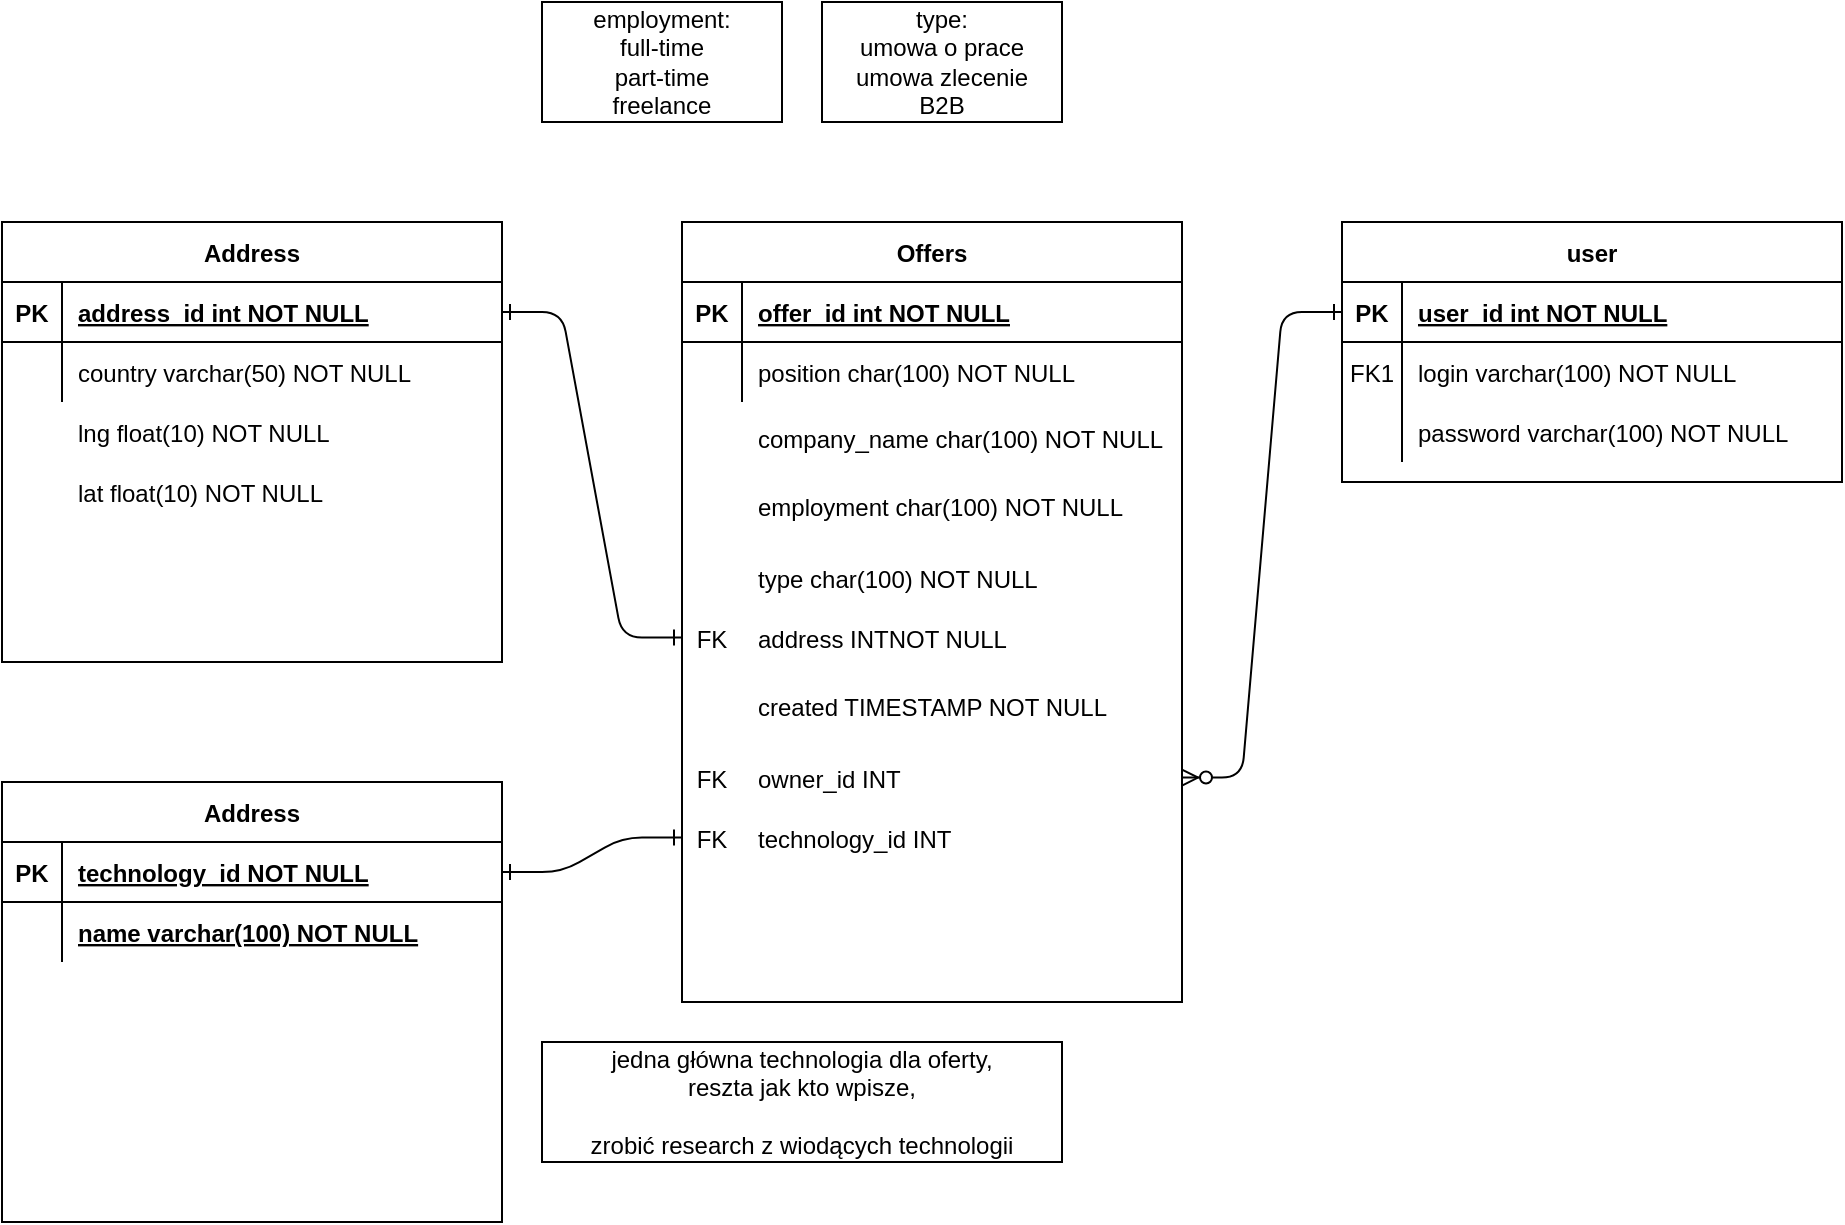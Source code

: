 <mxfile version="14.9.6" type="device"><diagram id="R2lEEEUBdFMjLlhIrx00" name="Page-1"><mxGraphModel dx="1936" dy="806" grid="1" gridSize="10" guides="1" tooltips="1" connect="1" arrows="1" fold="1" page="1" pageScale="1" pageWidth="850" pageHeight="1100" math="0" shadow="0" extFonts="Permanent Marker^https://fonts.googleapis.com/css?family=Permanent+Marker"><root><mxCell id="0"/><mxCell id="1" parent="0"/><mxCell id="C-vyLk0tnHw3VtMMgP7b-1" value="" style="edgeStyle=entityRelationEdgeStyle;endArrow=ERzeroToMany;startArrow=ERone;endFill=1;startFill=0;exitX=0;exitY=0.5;exitDx=0;exitDy=0;entryX=1;entryY=0.5;entryDx=0;entryDy=0;" parent="1" source="C-vyLk0tnHw3VtMMgP7b-3" target="CaLfvAoB0ZPA8Nj9L3GR-47" edge="1"><mxGeometry width="100" height="100" relative="1" as="geometry"><mxPoint x="340" y="720" as="sourcePoint"/><mxPoint x="410" y="250" as="targetPoint"/></mxGeometry></mxCell><mxCell id="C-vyLk0tnHw3VtMMgP7b-2" value="user" style="shape=table;startSize=30;container=1;collapsible=1;childLayout=tableLayout;fixedRows=1;rowLines=0;fontStyle=1;align=center;resizeLast=1;" parent="1" vertex="1"><mxGeometry x="450" y="120" width="250" height="130" as="geometry"/></mxCell><mxCell id="C-vyLk0tnHw3VtMMgP7b-3" value="" style="shape=partialRectangle;collapsible=0;dropTarget=0;pointerEvents=0;fillColor=none;points=[[0,0.5],[1,0.5]];portConstraint=eastwest;top=0;left=0;right=0;bottom=1;" parent="C-vyLk0tnHw3VtMMgP7b-2" vertex="1"><mxGeometry y="30" width="250" height="30" as="geometry"/></mxCell><mxCell id="C-vyLk0tnHw3VtMMgP7b-4" value="PK" style="shape=partialRectangle;overflow=hidden;connectable=0;fillColor=none;top=0;left=0;bottom=0;right=0;fontStyle=1;" parent="C-vyLk0tnHw3VtMMgP7b-3" vertex="1"><mxGeometry width="30" height="30" as="geometry"/></mxCell><mxCell id="C-vyLk0tnHw3VtMMgP7b-5" value="user_id int NOT NULL " style="shape=partialRectangle;overflow=hidden;connectable=0;fillColor=none;top=0;left=0;bottom=0;right=0;align=left;spacingLeft=6;fontStyle=5;" parent="C-vyLk0tnHw3VtMMgP7b-3" vertex="1"><mxGeometry x="30" width="220" height="30" as="geometry"/></mxCell><mxCell id="C-vyLk0tnHw3VtMMgP7b-6" value="" style="shape=partialRectangle;collapsible=0;dropTarget=0;pointerEvents=0;fillColor=none;points=[[0,0.5],[1,0.5]];portConstraint=eastwest;top=0;left=0;right=0;bottom=0;" parent="C-vyLk0tnHw3VtMMgP7b-2" vertex="1"><mxGeometry y="60" width="250" height="30" as="geometry"/></mxCell><mxCell id="C-vyLk0tnHw3VtMMgP7b-7" value="FK1" style="shape=partialRectangle;overflow=hidden;connectable=0;fillColor=none;top=0;left=0;bottom=0;right=0;" parent="C-vyLk0tnHw3VtMMgP7b-6" vertex="1"><mxGeometry width="30" height="30" as="geometry"/></mxCell><mxCell id="C-vyLk0tnHw3VtMMgP7b-8" value="login varchar(100) NOT NULL" style="shape=partialRectangle;overflow=hidden;connectable=0;fillColor=none;top=0;left=0;bottom=0;right=0;align=left;spacingLeft=6;" parent="C-vyLk0tnHw3VtMMgP7b-6" vertex="1"><mxGeometry x="30" width="220" height="30" as="geometry"/></mxCell><mxCell id="C-vyLk0tnHw3VtMMgP7b-9" value="" style="shape=partialRectangle;collapsible=0;dropTarget=0;pointerEvents=0;fillColor=none;points=[[0,0.5],[1,0.5]];portConstraint=eastwest;top=0;left=0;right=0;bottom=0;" parent="C-vyLk0tnHw3VtMMgP7b-2" vertex="1"><mxGeometry y="90" width="250" height="30" as="geometry"/></mxCell><mxCell id="C-vyLk0tnHw3VtMMgP7b-10" value="" style="shape=partialRectangle;overflow=hidden;connectable=0;fillColor=none;top=0;left=0;bottom=0;right=0;" parent="C-vyLk0tnHw3VtMMgP7b-9" vertex="1"><mxGeometry width="30" height="30" as="geometry"/></mxCell><mxCell id="C-vyLk0tnHw3VtMMgP7b-11" value="password varchar(100) NOT NULL" style="shape=partialRectangle;overflow=hidden;connectable=0;fillColor=none;top=0;left=0;bottom=0;right=0;align=left;spacingLeft=6;" parent="C-vyLk0tnHw3VtMMgP7b-9" vertex="1"><mxGeometry x="30" width="220" height="30" as="geometry"/></mxCell><mxCell id="CaLfvAoB0ZPA8Nj9L3GR-13" value="employment:&lt;br&gt;full-time&lt;br&gt;part-time&lt;br&gt;freelance" style="rounded=0;whiteSpace=wrap;html=1;" vertex="1" parent="1"><mxGeometry x="50" y="10" width="120" height="60" as="geometry"/></mxCell><mxCell id="CaLfvAoB0ZPA8Nj9L3GR-14" value="type:&lt;br&gt;umowa o prace&lt;br&gt;umowa zlecenie&lt;br&gt;B2B" style="rounded=0;whiteSpace=wrap;html=1;" vertex="1" parent="1"><mxGeometry x="190" y="10" width="120" height="60" as="geometry"/></mxCell><mxCell id="CaLfvAoB0ZPA8Nj9L3GR-19" value="" style="group" vertex="1" connectable="0" parent="1"><mxGeometry x="-220" y="120" width="250" height="220" as="geometry"/></mxCell><mxCell id="CaLfvAoB0ZPA8Nj9L3GR-20" value="Address" style="shape=table;startSize=30;container=1;collapsible=1;childLayout=tableLayout;fixedRows=1;rowLines=0;fontStyle=1;align=center;resizeLast=1;" vertex="1" parent="CaLfvAoB0ZPA8Nj9L3GR-19"><mxGeometry width="250" height="220" as="geometry"/></mxCell><mxCell id="CaLfvAoB0ZPA8Nj9L3GR-21" value="" style="shape=partialRectangle;collapsible=0;dropTarget=0;pointerEvents=0;fillColor=none;points=[[0,0.5],[1,0.5]];portConstraint=eastwest;top=0;left=0;right=0;bottom=1;" vertex="1" parent="CaLfvAoB0ZPA8Nj9L3GR-20"><mxGeometry y="30" width="250" height="30" as="geometry"/></mxCell><mxCell id="CaLfvAoB0ZPA8Nj9L3GR-22" value="PK" style="shape=partialRectangle;overflow=hidden;connectable=0;fillColor=none;top=0;left=0;bottom=0;right=0;fontStyle=1;" vertex="1" parent="CaLfvAoB0ZPA8Nj9L3GR-21"><mxGeometry width="30" height="30" as="geometry"/></mxCell><mxCell id="CaLfvAoB0ZPA8Nj9L3GR-23" value="address_id int NOT NULL " style="shape=partialRectangle;overflow=hidden;connectable=0;fillColor=none;top=0;left=0;bottom=0;right=0;align=left;spacingLeft=6;fontStyle=5;" vertex="1" parent="CaLfvAoB0ZPA8Nj9L3GR-21"><mxGeometry x="30" width="220" height="30" as="geometry"/></mxCell><mxCell id="CaLfvAoB0ZPA8Nj9L3GR-24" value="" style="shape=partialRectangle;collapsible=0;dropTarget=0;pointerEvents=0;fillColor=none;points=[[0,0.5],[1,0.5]];portConstraint=eastwest;top=0;left=0;right=0;bottom=0;" vertex="1" parent="CaLfvAoB0ZPA8Nj9L3GR-20"><mxGeometry y="60" width="250" height="30" as="geometry"/></mxCell><mxCell id="CaLfvAoB0ZPA8Nj9L3GR-25" value="" style="shape=partialRectangle;overflow=hidden;connectable=0;fillColor=none;top=0;left=0;bottom=0;right=0;" vertex="1" parent="CaLfvAoB0ZPA8Nj9L3GR-24"><mxGeometry width="30" height="30" as="geometry"/></mxCell><mxCell id="CaLfvAoB0ZPA8Nj9L3GR-26" value="country varchar(50) NOT NULL" style="shape=partialRectangle;overflow=hidden;connectable=0;fillColor=none;top=0;left=0;bottom=0;right=0;align=left;spacingLeft=6;" vertex="1" parent="CaLfvAoB0ZPA8Nj9L3GR-24"><mxGeometry x="30" width="220" height="30" as="geometry"/></mxCell><mxCell id="CaLfvAoB0ZPA8Nj9L3GR-27" value="" style="shape=partialRectangle;collapsible=0;dropTarget=0;pointerEvents=0;fillColor=none;points=[[0,0.5],[1,0.5]];portConstraint=eastwest;top=0;left=0;right=0;bottom=0;" vertex="1" parent="CaLfvAoB0ZPA8Nj9L3GR-19"><mxGeometry y="90" width="250" height="30" as="geometry"/></mxCell><mxCell id="CaLfvAoB0ZPA8Nj9L3GR-28" value="" style="shape=partialRectangle;overflow=hidden;connectable=0;fillColor=none;top=0;left=0;bottom=0;right=0;" vertex="1" parent="CaLfvAoB0ZPA8Nj9L3GR-27"><mxGeometry width="30" height="30" as="geometry"/></mxCell><mxCell id="CaLfvAoB0ZPA8Nj9L3GR-29" value="" style="shape=partialRectangle;overflow=hidden;connectable=0;fillColor=none;top=0;left=0;bottom=0;right=0;align=left;spacingLeft=6;" vertex="1" parent="CaLfvAoB0ZPA8Nj9L3GR-27"><mxGeometry x="30" width="220" height="30" as="geometry"/></mxCell><mxCell id="CaLfvAoB0ZPA8Nj9L3GR-30" value="" style="shape=partialRectangle;collapsible=0;dropTarget=0;pointerEvents=0;fillColor=none;points=[[0,0.5],[1,0.5]];portConstraint=eastwest;top=0;left=0;right=0;bottom=0;" vertex="1" parent="CaLfvAoB0ZPA8Nj9L3GR-19"><mxGeometry y="120" width="250" height="30" as="geometry"/></mxCell><mxCell id="CaLfvAoB0ZPA8Nj9L3GR-31" value="" style="shape=partialRectangle;overflow=hidden;connectable=0;fillColor=none;top=0;left=0;bottom=0;right=0;" vertex="1" parent="CaLfvAoB0ZPA8Nj9L3GR-30"><mxGeometry width="30" height="30" as="geometry"/></mxCell><mxCell id="CaLfvAoB0ZPA8Nj9L3GR-32" value="" style="shape=partialRectangle;overflow=hidden;connectable=0;fillColor=none;top=0;left=0;bottom=0;right=0;align=left;spacingLeft=6;" vertex="1" parent="CaLfvAoB0ZPA8Nj9L3GR-30"><mxGeometry x="30" width="220" height="30" as="geometry"/></mxCell><mxCell id="CaLfvAoB0ZPA8Nj9L3GR-33" value="" style="shape=partialRectangle;collapsible=0;dropTarget=0;pointerEvents=0;fillColor=none;points=[[0,0.5],[1,0.5]];portConstraint=eastwest;top=0;left=0;right=0;bottom=0;" vertex="1" parent="CaLfvAoB0ZPA8Nj9L3GR-19"><mxGeometry y="150" width="250" height="30" as="geometry"/></mxCell><mxCell id="CaLfvAoB0ZPA8Nj9L3GR-34" value="" style="shape=partialRectangle;overflow=hidden;connectable=0;fillColor=none;top=0;left=0;bottom=0;right=0;" vertex="1" parent="CaLfvAoB0ZPA8Nj9L3GR-33"><mxGeometry width="30" height="30" as="geometry"/></mxCell><mxCell id="CaLfvAoB0ZPA8Nj9L3GR-35" value="" style="shape=partialRectangle;overflow=hidden;connectable=0;fillColor=none;top=0;left=0;bottom=0;right=0;align=left;spacingLeft=6;" vertex="1" parent="CaLfvAoB0ZPA8Nj9L3GR-33"><mxGeometry x="30" width="220" height="30" as="geometry"/></mxCell><mxCell id="CaLfvAoB0ZPA8Nj9L3GR-36" value="" style="edgeStyle=entityRelationEdgeStyle;endArrow=ERone;startArrow=ERone;endFill=0;startFill=0;entryX=1;entryY=0.5;entryDx=0;entryDy=0;" edge="1" parent="1" source="CaLfvAoB0ZPA8Nj9L3GR-16" target="CaLfvAoB0ZPA8Nj9L3GR-21"><mxGeometry width="100" height="100" relative="1" as="geometry"><mxPoint x="140" y="220.0" as="sourcePoint"/><mxPoint x="60" y="190.0" as="targetPoint"/></mxGeometry></mxCell><mxCell id="CaLfvAoB0ZPA8Nj9L3GR-46" value="" style="group" vertex="1" connectable="0" parent="1"><mxGeometry x="120" y="120" width="260" height="390" as="geometry"/></mxCell><mxCell id="CaLfvAoB0ZPA8Nj9L3GR-15" value="" style="group" vertex="1" connectable="0" parent="CaLfvAoB0ZPA8Nj9L3GR-46"><mxGeometry width="250" height="390" as="geometry"/></mxCell><mxCell id="C-vyLk0tnHw3VtMMgP7b-23" value="Offers" style="shape=table;startSize=30;container=1;collapsible=1;childLayout=tableLayout;fixedRows=1;rowLines=0;fontStyle=1;align=center;resizeLast=1;" parent="CaLfvAoB0ZPA8Nj9L3GR-15" vertex="1"><mxGeometry width="250" height="390" as="geometry"/></mxCell><mxCell id="C-vyLk0tnHw3VtMMgP7b-24" value="" style="shape=partialRectangle;collapsible=0;dropTarget=0;pointerEvents=0;fillColor=none;points=[[0,0.5],[1,0.5]];portConstraint=eastwest;top=0;left=0;right=0;bottom=1;" parent="C-vyLk0tnHw3VtMMgP7b-23" vertex="1"><mxGeometry y="30" width="250" height="30" as="geometry"/></mxCell><mxCell id="C-vyLk0tnHw3VtMMgP7b-25" value="PK" style="shape=partialRectangle;overflow=hidden;connectable=0;fillColor=none;top=0;left=0;bottom=0;right=0;fontStyle=1;" parent="C-vyLk0tnHw3VtMMgP7b-24" vertex="1"><mxGeometry width="30" height="30" as="geometry"/></mxCell><mxCell id="C-vyLk0tnHw3VtMMgP7b-26" value="offer_id int NOT NULL " style="shape=partialRectangle;overflow=hidden;connectable=0;fillColor=none;top=0;left=0;bottom=0;right=0;align=left;spacingLeft=6;fontStyle=5;" parent="C-vyLk0tnHw3VtMMgP7b-24" vertex="1"><mxGeometry x="30" width="220" height="30" as="geometry"/></mxCell><mxCell id="C-vyLk0tnHw3VtMMgP7b-27" value="" style="shape=partialRectangle;collapsible=0;dropTarget=0;pointerEvents=0;fillColor=none;points=[[0,0.5],[1,0.5]];portConstraint=eastwest;top=0;left=0;right=0;bottom=0;" parent="C-vyLk0tnHw3VtMMgP7b-23" vertex="1"><mxGeometry y="60" width="250" height="30" as="geometry"/></mxCell><mxCell id="C-vyLk0tnHw3VtMMgP7b-28" value="" style="shape=partialRectangle;overflow=hidden;connectable=0;fillColor=none;top=0;left=0;bottom=0;right=0;" parent="C-vyLk0tnHw3VtMMgP7b-27" vertex="1"><mxGeometry width="30" height="30" as="geometry"/></mxCell><mxCell id="C-vyLk0tnHw3VtMMgP7b-29" value="position char(100) NOT NULL" style="shape=partialRectangle;overflow=hidden;connectable=0;fillColor=none;top=0;left=0;bottom=0;right=0;align=left;spacingLeft=6;" parent="C-vyLk0tnHw3VtMMgP7b-27" vertex="1"><mxGeometry x="30" width="220" height="30" as="geometry"/></mxCell><mxCell id="CaLfvAoB0ZPA8Nj9L3GR-1" value="" style="shape=partialRectangle;collapsible=0;dropTarget=0;pointerEvents=0;fillColor=none;points=[[0,0.5],[1,0.5]];portConstraint=eastwest;top=0;left=0;right=0;bottom=0;" vertex="1" parent="CaLfvAoB0ZPA8Nj9L3GR-15"><mxGeometry y="106.667" width="250" height="35.556" as="geometry"/></mxCell><mxCell id="CaLfvAoB0ZPA8Nj9L3GR-2" value="" style="shape=partialRectangle;overflow=hidden;connectable=0;fillColor=none;top=0;left=0;bottom=0;right=0;" vertex="1" parent="CaLfvAoB0ZPA8Nj9L3GR-1"><mxGeometry width="30" height="35.556" as="geometry"/></mxCell><mxCell id="CaLfvAoB0ZPA8Nj9L3GR-7" value="" style="shape=partialRectangle;collapsible=0;dropTarget=0;pointerEvents=0;fillColor=none;points=[[0,0.5],[1,0.5]];portConstraint=eastwest;top=0;left=0;right=0;bottom=0;" vertex="1" parent="CaLfvAoB0ZPA8Nj9L3GR-15"><mxGeometry y="124.442" width="250" height="35.556" as="geometry"/></mxCell><mxCell id="CaLfvAoB0ZPA8Nj9L3GR-8" value="" style="shape=partialRectangle;overflow=hidden;connectable=0;fillColor=none;top=0;left=0;bottom=0;right=0;" vertex="1" parent="CaLfvAoB0ZPA8Nj9L3GR-7"><mxGeometry width="30" height="35.556" as="geometry"/></mxCell><mxCell id="CaLfvAoB0ZPA8Nj9L3GR-9" value="employment char(100) NOT NULL" style="shape=partialRectangle;overflow=hidden;connectable=0;fillColor=none;top=0;left=0;bottom=0;right=0;align=left;spacingLeft=6;" vertex="1" parent="CaLfvAoB0ZPA8Nj9L3GR-7"><mxGeometry x="30" width="220" height="35.556" as="geometry"/></mxCell><mxCell id="CaLfvAoB0ZPA8Nj9L3GR-10" value="" style="shape=partialRectangle;collapsible=0;dropTarget=0;pointerEvents=0;fillColor=none;points=[[0,0.5],[1,0.5]];portConstraint=eastwest;top=0;left=0;right=0;bottom=0;" vertex="1" parent="CaLfvAoB0ZPA8Nj9L3GR-15"><mxGeometry y="159.998" width="250" height="35.556" as="geometry"/></mxCell><mxCell id="CaLfvAoB0ZPA8Nj9L3GR-11" value="" style="shape=partialRectangle;overflow=hidden;connectable=0;fillColor=none;top=0;left=0;bottom=0;right=0;" vertex="1" parent="CaLfvAoB0ZPA8Nj9L3GR-10"><mxGeometry width="30" height="35.556" as="geometry"/></mxCell><mxCell id="CaLfvAoB0ZPA8Nj9L3GR-12" value="type char(100) NOT NULL" style="shape=partialRectangle;overflow=hidden;connectable=0;fillColor=none;top=0;left=0;bottom=0;right=0;align=left;spacingLeft=6;" vertex="1" parent="CaLfvAoB0ZPA8Nj9L3GR-10"><mxGeometry x="30" width="220" height="35.556" as="geometry"/></mxCell><mxCell id="CaLfvAoB0ZPA8Nj9L3GR-3" value="company_name char(100) NOT NULL" style="shape=partialRectangle;overflow=hidden;connectable=0;fillColor=none;top=0;left=0;bottom=0;right=0;align=left;spacingLeft=6;" vertex="1" parent="CaLfvAoB0ZPA8Nj9L3GR-15"><mxGeometry x="30" y="89.997" width="220" height="35.556" as="geometry"/></mxCell><mxCell id="CaLfvAoB0ZPA8Nj9L3GR-18" value="address INTNOT NULL" style="shape=partialRectangle;overflow=hidden;connectable=0;fillColor=none;top=0;left=0;bottom=0;right=0;align=left;spacingLeft=6;" vertex="1" parent="CaLfvAoB0ZPA8Nj9L3GR-15"><mxGeometry x="30" y="190.003" width="220" height="35.556" as="geometry"/></mxCell><mxCell id="CaLfvAoB0ZPA8Nj9L3GR-16" value="" style="shape=partialRectangle;collapsible=0;dropTarget=0;pointerEvents=0;fillColor=none;points=[[0,0.5],[1,0.5]];portConstraint=eastwest;top=0;left=0;right=0;bottom=0;" vertex="1" parent="CaLfvAoB0ZPA8Nj9L3GR-15"><mxGeometry y="190.003" width="250" height="35.556" as="geometry"/></mxCell><mxCell id="CaLfvAoB0ZPA8Nj9L3GR-17" value="FK" style="shape=partialRectangle;overflow=hidden;connectable=0;fillColor=none;top=0;left=0;bottom=0;right=0;" vertex="1" parent="CaLfvAoB0ZPA8Nj9L3GR-16"><mxGeometry width="30" height="35.556" as="geometry"/></mxCell><mxCell id="CaLfvAoB0ZPA8Nj9L3GR-47" value="" style="shape=partialRectangle;collapsible=0;dropTarget=0;pointerEvents=0;fillColor=none;points=[[0,0.5],[1,0.5]];portConstraint=eastwest;top=0;left=0;right=0;bottom=0;" vertex="1" parent="CaLfvAoB0ZPA8Nj9L3GR-15"><mxGeometry y="259.996" width="250" height="35.556" as="geometry"/></mxCell><mxCell id="CaLfvAoB0ZPA8Nj9L3GR-48" value="FK" style="shape=partialRectangle;overflow=hidden;connectable=0;fillColor=none;top=0;left=0;bottom=0;right=0;" vertex="1" parent="CaLfvAoB0ZPA8Nj9L3GR-47"><mxGeometry width="30" height="35.556" as="geometry"/></mxCell><mxCell id="CaLfvAoB0ZPA8Nj9L3GR-49" value="owner_id INT" style="shape=partialRectangle;overflow=hidden;connectable=0;fillColor=none;top=0;left=0;bottom=0;right=0;align=left;spacingLeft=6;" vertex="1" parent="CaLfvAoB0ZPA8Nj9L3GR-47"><mxGeometry x="30" width="220" height="35.556" as="geometry"/></mxCell><mxCell id="CaLfvAoB0ZPA8Nj9L3GR-57" value="" style="shape=partialRectangle;collapsible=0;dropTarget=0;pointerEvents=0;fillColor=none;points=[[0,0.5],[1,0.5]];portConstraint=eastwest;top=0;left=0;right=0;bottom=0;" vertex="1" parent="CaLfvAoB0ZPA8Nj9L3GR-15"><mxGeometry y="289.996" width="250" height="35.556" as="geometry"/></mxCell><mxCell id="CaLfvAoB0ZPA8Nj9L3GR-58" value="FK" style="shape=partialRectangle;overflow=hidden;connectable=0;fillColor=none;top=0;left=0;bottom=0;right=0;" vertex="1" parent="CaLfvAoB0ZPA8Nj9L3GR-57"><mxGeometry width="30" height="35.556" as="geometry"/></mxCell><mxCell id="CaLfvAoB0ZPA8Nj9L3GR-59" value="technology_id INT" style="shape=partialRectangle;overflow=hidden;connectable=0;fillColor=none;top=0;left=0;bottom=0;right=0;align=left;spacingLeft=6;" vertex="1" parent="CaLfvAoB0ZPA8Nj9L3GR-57"><mxGeometry x="30" width="220" height="35.556" as="geometry"/></mxCell><mxCell id="CaLfvAoB0ZPA8Nj9L3GR-40" value="" style="shape=partialRectangle;collapsible=0;dropTarget=0;pointerEvents=0;fillColor=none;points=[[0,0.5],[1,0.5]];portConstraint=eastwest;top=0;left=0;right=0;bottom=0;" vertex="1" parent="CaLfvAoB0ZPA8Nj9L3GR-46"><mxGeometry y="248.889" width="250" height="23.704" as="geometry"/></mxCell><mxCell id="CaLfvAoB0ZPA8Nj9L3GR-41" value="" style="shape=partialRectangle;overflow=hidden;connectable=0;fillColor=none;top=0;left=0;bottom=0;right=0;" vertex="1" parent="CaLfvAoB0ZPA8Nj9L3GR-40"><mxGeometry width="30" height="23.704" as="geometry"/></mxCell><mxCell id="CaLfvAoB0ZPA8Nj9L3GR-42" value="created TIMESTAMP NOT NULL" style="shape=partialRectangle;overflow=hidden;connectable=0;fillColor=none;top=0;left=0;bottom=0;right=0;align=left;spacingLeft=6;" vertex="1" parent="CaLfvAoB0ZPA8Nj9L3GR-46"><mxGeometry x="30" y="229.999" width="220" height="23.704" as="geometry"/></mxCell><mxCell id="CaLfvAoB0ZPA8Nj9L3GR-50" value="" style="shape=partialRectangle;collapsible=0;dropTarget=0;pointerEvents=0;fillColor=none;points=[[0,0.5],[1,0.5]];portConstraint=eastwest;top=0;left=0;right=0;bottom=0;" vertex="1" parent="1"><mxGeometry x="-220" y="210" width="250" height="30" as="geometry"/></mxCell><mxCell id="CaLfvAoB0ZPA8Nj9L3GR-51" value="" style="shape=partialRectangle;overflow=hidden;connectable=0;fillColor=none;top=0;left=0;bottom=0;right=0;" vertex="1" parent="CaLfvAoB0ZPA8Nj9L3GR-50"><mxGeometry width="30" height="30" as="geometry"/></mxCell><mxCell id="CaLfvAoB0ZPA8Nj9L3GR-52" value="lng float(10) NOT NULL" style="shape=partialRectangle;overflow=hidden;connectable=0;fillColor=none;top=0;left=0;bottom=0;right=0;align=left;spacingLeft=6;" vertex="1" parent="CaLfvAoB0ZPA8Nj9L3GR-50"><mxGeometry x="30" width="220" height="30" as="geometry"/></mxCell><mxCell id="CaLfvAoB0ZPA8Nj9L3GR-53" value="lat float(10) NOT NULL" style="shape=partialRectangle;overflow=hidden;connectable=0;fillColor=none;top=0;left=0;bottom=0;right=0;align=left;spacingLeft=6;" vertex="1" parent="1"><mxGeometry x="-190" y="240" width="220" height="30" as="geometry"/></mxCell><mxCell id="CaLfvAoB0ZPA8Nj9L3GR-60" value="Address" style="shape=table;startSize=30;container=1;collapsible=1;childLayout=tableLayout;fixedRows=1;rowLines=0;fontStyle=1;align=center;resizeLast=1;" vertex="1" parent="1"><mxGeometry x="-220" y="400" width="250" height="220" as="geometry"/></mxCell><mxCell id="CaLfvAoB0ZPA8Nj9L3GR-61" value="" style="shape=partialRectangle;collapsible=0;dropTarget=0;pointerEvents=0;fillColor=none;points=[[0,0.5],[1,0.5]];portConstraint=eastwest;top=0;left=0;right=0;bottom=1;" vertex="1" parent="CaLfvAoB0ZPA8Nj9L3GR-60"><mxGeometry y="30" width="250" height="30" as="geometry"/></mxCell><mxCell id="CaLfvAoB0ZPA8Nj9L3GR-62" value="PK" style="shape=partialRectangle;overflow=hidden;connectable=0;fillColor=none;top=0;left=0;bottom=0;right=0;fontStyle=1;" vertex="1" parent="CaLfvAoB0ZPA8Nj9L3GR-61"><mxGeometry width="30" height="30" as="geometry"/></mxCell><mxCell id="CaLfvAoB0ZPA8Nj9L3GR-63" value="technology_id NOT NULL " style="shape=partialRectangle;overflow=hidden;connectable=0;fillColor=none;top=0;left=0;bottom=0;right=0;align=left;spacingLeft=6;fontStyle=5;" vertex="1" parent="CaLfvAoB0ZPA8Nj9L3GR-61"><mxGeometry x="30" width="220" height="30" as="geometry"/></mxCell><mxCell id="CaLfvAoB0ZPA8Nj9L3GR-64" value="" style="shape=partialRectangle;collapsible=0;dropTarget=0;pointerEvents=0;fillColor=none;points=[[0,0.5],[1,0.5]];portConstraint=eastwest;top=0;left=0;right=0;bottom=0;" vertex="1" parent="CaLfvAoB0ZPA8Nj9L3GR-60"><mxGeometry y="60" width="250" height="30" as="geometry"/></mxCell><mxCell id="CaLfvAoB0ZPA8Nj9L3GR-65" value="" style="shape=partialRectangle;overflow=hidden;connectable=0;fillColor=none;top=0;left=0;bottom=0;right=0;" vertex="1" parent="CaLfvAoB0ZPA8Nj9L3GR-64"><mxGeometry width="30" height="30" as="geometry"/></mxCell><mxCell id="CaLfvAoB0ZPA8Nj9L3GR-66" value="" style="shape=partialRectangle;overflow=hidden;connectable=0;fillColor=none;top=0;left=0;bottom=0;right=0;align=left;spacingLeft=6;" vertex="1" parent="CaLfvAoB0ZPA8Nj9L3GR-64"><mxGeometry x="30" width="220" height="30" as="geometry"/></mxCell><mxCell id="CaLfvAoB0ZPA8Nj9L3GR-67" value="" style="edgeStyle=entityRelationEdgeStyle;endArrow=ERone;startArrow=ERone;endFill=0;startFill=0;entryX=1;entryY=0.5;entryDx=0;entryDy=0;exitX=0;exitY=0.5;exitDx=0;exitDy=0;" edge="1" parent="1" source="CaLfvAoB0ZPA8Nj9L3GR-57" target="CaLfvAoB0ZPA8Nj9L3GR-61"><mxGeometry width="100" height="100" relative="1" as="geometry"><mxPoint x="130" y="337.781" as="sourcePoint"/><mxPoint x="40" y="175" as="targetPoint"/></mxGeometry></mxCell><mxCell id="CaLfvAoB0ZPA8Nj9L3GR-68" value="jedna główna technologia dla oferty,&lt;br&gt;reszta jak kto wpisze,&lt;br&gt;&lt;br&gt;zrobić research z wiodących technologii" style="rounded=0;whiteSpace=wrap;html=1;" vertex="1" parent="1"><mxGeometry x="50" y="530" width="260" height="60" as="geometry"/></mxCell><mxCell id="CaLfvAoB0ZPA8Nj9L3GR-69" value="name varchar(100) NOT NULL " style="shape=partialRectangle;overflow=hidden;connectable=0;fillColor=none;top=0;left=0;bottom=0;right=0;align=left;spacingLeft=6;fontStyle=5;" vertex="1" parent="1"><mxGeometry x="-190" y="460" width="220" height="30" as="geometry"/></mxCell></root></mxGraphModel></diagram></mxfile>